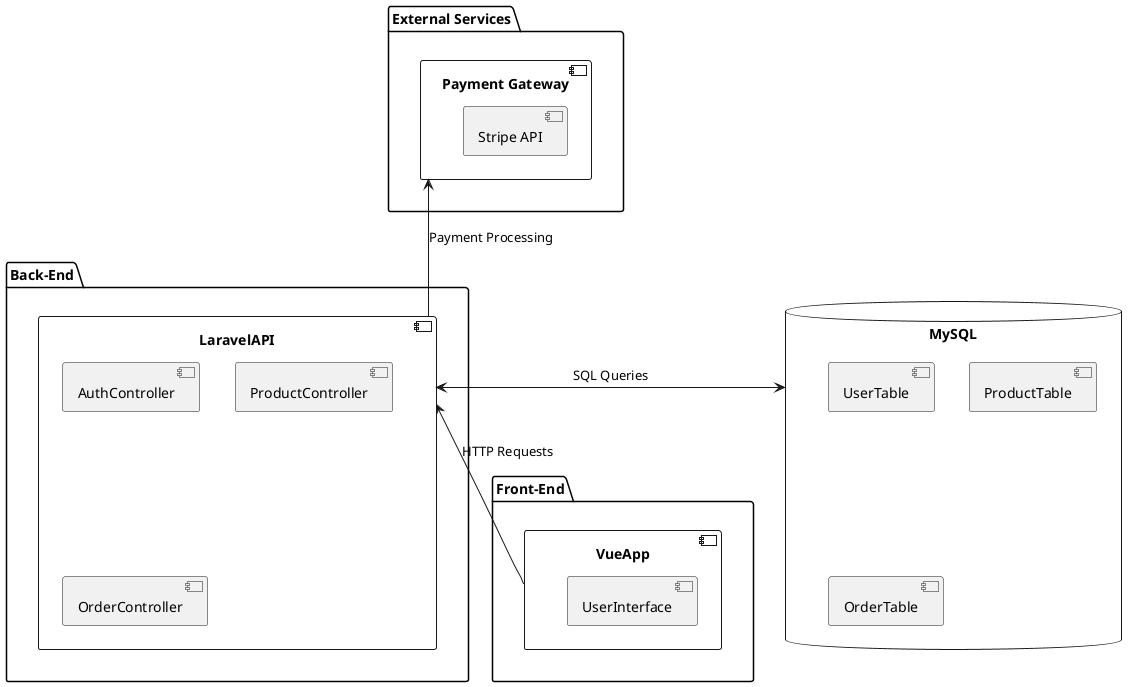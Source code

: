 @startuml

package "Front-End" {
  component VueApp {
    [UserInterface]
  }
}

package "Back-End" {
  component LaravelAPI {
    [AuthController]
    [ProductController]
    [OrderController]
  }
}

database MySQL {
  [UserTable]
  [ProductTable]
  [OrderTable]
}

package "External Services" {
  component "Payment Gateway" {
    [Stripe API]
  }
}

VueApp -u-> LaravelAPI : "HTTP Requests"
LaravelAPI <-> MySQL : "SQL Queries"
LaravelAPI -u-> "Payment Gateway" : "Payment Processing"

@enduml
